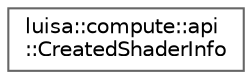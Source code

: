 digraph "类继承关系图"
{
 // LATEX_PDF_SIZE
  bgcolor="transparent";
  edge [fontname=Helvetica,fontsize=10,labelfontname=Helvetica,labelfontsize=10];
  node [fontname=Helvetica,fontsize=10,shape=box,height=0.2,width=0.4];
  rankdir="LR";
  Node0 [id="Node000000",label="luisa::compute::api\l::CreatedShaderInfo",height=0.2,width=0.4,color="grey40", fillcolor="white", style="filled",URL="$structluisa_1_1compute_1_1api_1_1_created_shader_info.html",tooltip=" "];
}

